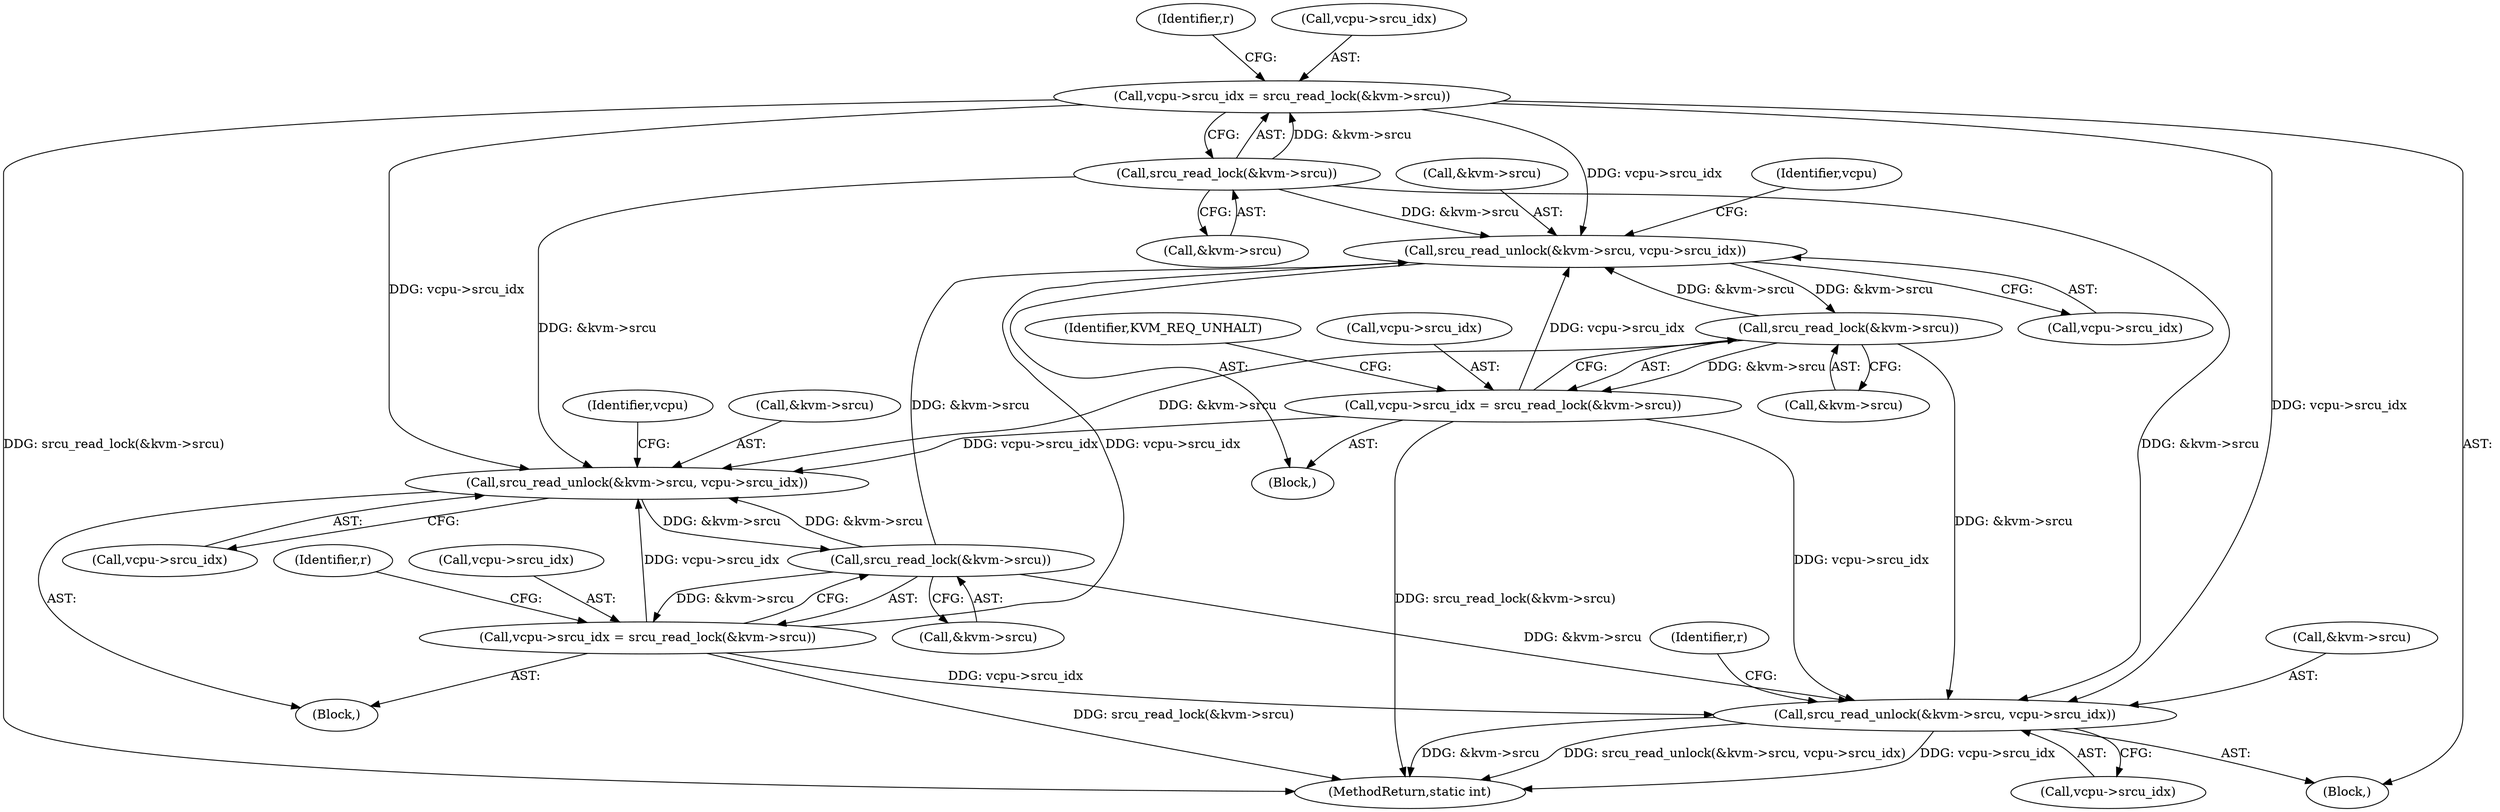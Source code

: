 digraph "0_linux_fda4e2e85589191b123d31cdc21fd33ee70f50fd_2@API" {
"1000150" [label="(Call,srcu_read_unlock(&kvm->srcu, vcpu->srcu_idx))"];
"1000114" [label="(Call,srcu_read_lock(&kvm->srcu))"];
"1000296" [label="(Call,srcu_read_lock(&kvm->srcu))"];
"1000282" [label="(Call,srcu_read_unlock(&kvm->srcu, vcpu->srcu_idx))"];
"1000164" [label="(Call,srcu_read_lock(&kvm->srcu))"];
"1000150" [label="(Call,srcu_read_unlock(&kvm->srcu, vcpu->srcu_idx))"];
"1000292" [label="(Call,vcpu->srcu_idx = srcu_read_lock(&kvm->srcu))"];
"1000110" [label="(Call,vcpu->srcu_idx = srcu_read_lock(&kvm->srcu))"];
"1000160" [label="(Call,vcpu->srcu_idx = srcu_read_lock(&kvm->srcu))"];
"1000301" [label="(Call,srcu_read_unlock(&kvm->srcu, vcpu->srcu_idx))"];
"1000161" [label="(Call,vcpu->srcu_idx)"];
"1000164" [label="(Call,srcu_read_lock(&kvm->srcu))"];
"1000311" [label="(MethodReturn,static int)"];
"1000296" [label="(Call,srcu_read_lock(&kvm->srcu))"];
"1000159" [label="(Identifier,vcpu)"];
"1000160" [label="(Call,vcpu->srcu_idx = srcu_read_lock(&kvm->srcu))"];
"1000149" [label="(Block,)"];
"1000165" [label="(Call,&kvm->srcu)"];
"1000302" [label="(Call,&kvm->srcu)"];
"1000155" [label="(Call,vcpu->srcu_idx)"];
"1000297" [label="(Call,&kvm->srcu)"];
"1000291" [label="(Identifier,vcpu)"];
"1000306" [label="(Call,vcpu->srcu_idx)"];
"1000150" [label="(Call,srcu_read_unlock(&kvm->srcu, vcpu->srcu_idx))"];
"1000114" [label="(Call,srcu_read_lock(&kvm->srcu))"];
"1000293" [label="(Call,vcpu->srcu_idx)"];
"1000310" [label="(Identifier,r)"];
"1000287" [label="(Call,vcpu->srcu_idx)"];
"1000151" [label="(Call,&kvm->srcu)"];
"1000281" [label="(Block,)"];
"1000292" [label="(Call,vcpu->srcu_idx = srcu_read_lock(&kvm->srcu))"];
"1000110" [label="(Call,vcpu->srcu_idx = srcu_read_lock(&kvm->srcu))"];
"1000124" [label="(Identifier,r)"];
"1000120" [label="(Identifier,r)"];
"1000301" [label="(Call,srcu_read_unlock(&kvm->srcu, vcpu->srcu_idx))"];
"1000115" [label="(Call,&kvm->srcu)"];
"1000283" [label="(Call,&kvm->srcu)"];
"1000282" [label="(Call,srcu_read_unlock(&kvm->srcu, vcpu->srcu_idx))"];
"1000171" [label="(Identifier,KVM_REQ_UNHALT)"];
"1000102" [label="(Block,)"];
"1000111" [label="(Call,vcpu->srcu_idx)"];
"1000150" -> "1000149"  [label="AST: "];
"1000150" -> "1000155"  [label="CFG: "];
"1000151" -> "1000150"  [label="AST: "];
"1000155" -> "1000150"  [label="AST: "];
"1000159" -> "1000150"  [label="CFG: "];
"1000114" -> "1000150"  [label="DDG: &kvm->srcu"];
"1000296" -> "1000150"  [label="DDG: &kvm->srcu"];
"1000164" -> "1000150"  [label="DDG: &kvm->srcu"];
"1000292" -> "1000150"  [label="DDG: vcpu->srcu_idx"];
"1000110" -> "1000150"  [label="DDG: vcpu->srcu_idx"];
"1000160" -> "1000150"  [label="DDG: vcpu->srcu_idx"];
"1000150" -> "1000164"  [label="DDG: &kvm->srcu"];
"1000114" -> "1000110"  [label="AST: "];
"1000114" -> "1000115"  [label="CFG: "];
"1000115" -> "1000114"  [label="AST: "];
"1000110" -> "1000114"  [label="CFG: "];
"1000114" -> "1000110"  [label="DDG: &kvm->srcu"];
"1000114" -> "1000282"  [label="DDG: &kvm->srcu"];
"1000114" -> "1000301"  [label="DDG: &kvm->srcu"];
"1000296" -> "1000292"  [label="AST: "];
"1000296" -> "1000297"  [label="CFG: "];
"1000297" -> "1000296"  [label="AST: "];
"1000292" -> "1000296"  [label="CFG: "];
"1000296" -> "1000282"  [label="DDG: &kvm->srcu"];
"1000296" -> "1000292"  [label="DDG: &kvm->srcu"];
"1000282" -> "1000296"  [label="DDG: &kvm->srcu"];
"1000296" -> "1000301"  [label="DDG: &kvm->srcu"];
"1000282" -> "1000281"  [label="AST: "];
"1000282" -> "1000287"  [label="CFG: "];
"1000283" -> "1000282"  [label="AST: "];
"1000287" -> "1000282"  [label="AST: "];
"1000291" -> "1000282"  [label="CFG: "];
"1000164" -> "1000282"  [label="DDG: &kvm->srcu"];
"1000292" -> "1000282"  [label="DDG: vcpu->srcu_idx"];
"1000110" -> "1000282"  [label="DDG: vcpu->srcu_idx"];
"1000160" -> "1000282"  [label="DDG: vcpu->srcu_idx"];
"1000164" -> "1000160"  [label="AST: "];
"1000164" -> "1000165"  [label="CFG: "];
"1000165" -> "1000164"  [label="AST: "];
"1000160" -> "1000164"  [label="CFG: "];
"1000164" -> "1000160"  [label="DDG: &kvm->srcu"];
"1000164" -> "1000301"  [label="DDG: &kvm->srcu"];
"1000292" -> "1000281"  [label="AST: "];
"1000293" -> "1000292"  [label="AST: "];
"1000124" -> "1000292"  [label="CFG: "];
"1000292" -> "1000311"  [label="DDG: srcu_read_lock(&kvm->srcu)"];
"1000292" -> "1000301"  [label="DDG: vcpu->srcu_idx"];
"1000110" -> "1000102"  [label="AST: "];
"1000111" -> "1000110"  [label="AST: "];
"1000120" -> "1000110"  [label="CFG: "];
"1000110" -> "1000311"  [label="DDG: srcu_read_lock(&kvm->srcu)"];
"1000110" -> "1000301"  [label="DDG: vcpu->srcu_idx"];
"1000160" -> "1000149"  [label="AST: "];
"1000161" -> "1000160"  [label="AST: "];
"1000171" -> "1000160"  [label="CFG: "];
"1000160" -> "1000311"  [label="DDG: srcu_read_lock(&kvm->srcu)"];
"1000160" -> "1000301"  [label="DDG: vcpu->srcu_idx"];
"1000301" -> "1000102"  [label="AST: "];
"1000301" -> "1000306"  [label="CFG: "];
"1000302" -> "1000301"  [label="AST: "];
"1000306" -> "1000301"  [label="AST: "];
"1000310" -> "1000301"  [label="CFG: "];
"1000301" -> "1000311"  [label="DDG: srcu_read_unlock(&kvm->srcu, vcpu->srcu_idx)"];
"1000301" -> "1000311"  [label="DDG: vcpu->srcu_idx"];
"1000301" -> "1000311"  [label="DDG: &kvm->srcu"];
}
